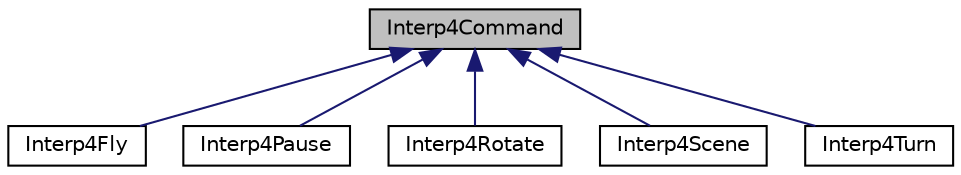 digraph "Interp4Command"
{
  edge [fontname="Helvetica",fontsize="10",labelfontname="Helvetica",labelfontsize="10"];
  node [fontname="Helvetica",fontsize="10",shape=record];
  Node1 [label="Interp4Command",height=0.2,width=0.4,color="black", fillcolor="grey75", style="filled", fontcolor="black"];
  Node1 -> Node2 [dir="back",color="midnightblue",fontsize="10",style="solid",fontname="Helvetica"];
  Node2 [label="Interp4Fly",height=0.2,width=0.4,color="black", fillcolor="white", style="filled",URL="$class_interp4_fly.html",tooltip="Modeluje polecenie dla robota mobilnego, które wymusza jego ruch horyzontalnie oraz wertykalnie..."];
  Node1 -> Node3 [dir="back",color="midnightblue",fontsize="10",style="solid",fontname="Helvetica"];
  Node3 [label="Interp4Pause",height=0.2,width=0.4,color="black", fillcolor="white", style="filled",URL="$class_interp4_pause.html",tooltip="Wstrzymuje działanie programu na okreslony czas. "];
  Node1 -> Node4 [dir="back",color="midnightblue",fontsize="10",style="solid",fontname="Helvetica"];
  Node4 [label="Interp4Rotate",height=0.2,width=0.4,color="black", fillcolor="white", style="filled",URL="$class_interp4_rotate.html",tooltip="Modeluje polecenie dla robota mobilnego, które wymusza jego ruch do obor wokol wlasnej osi..."];
  Node1 -> Node5 [dir="back",color="midnightblue",fontsize="10",style="solid",fontname="Helvetica"];
  Node5 [label="Interp4Scene",height=0.2,width=0.4,color="black", fillcolor="white", style="filled",URL="$class_interp4_scene.html",tooltip="Modeluje polecenie dla robota mobilnego, które wymusza jego ruch horyzontalnie oraz wertykalnie..."];
  Node1 -> Node6 [dir="back",color="midnightblue",fontsize="10",style="solid",fontname="Helvetica"];
  Node6 [label="Interp4Turn",height=0.2,width=0.4,color="black", fillcolor="white", style="filled",URL="$class_interp4_turn.html",tooltip="Modeluje polecenie dla robota mobilnego, które umożliwia rucho po okregu. "];
}
